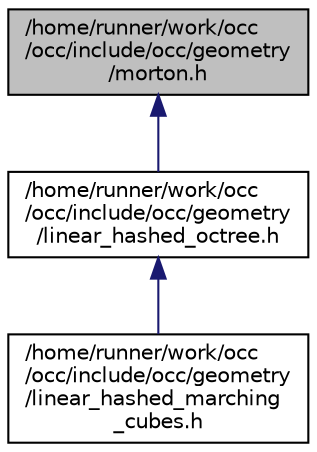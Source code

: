 digraph "/home/runner/work/occ/occ/include/occ/geometry/morton.h"
{
 // LATEX_PDF_SIZE
  bgcolor="transparent";
  edge [fontname="Helvetica",fontsize="10",labelfontname="Helvetica",labelfontsize="10"];
  node [fontname="Helvetica",fontsize="10",shape=record];
  Node1 [label="/home/runner/work/occ\l/occ/include/occ/geometry\l/morton.h",height=0.2,width=0.4,color="black", fillcolor="grey75", style="filled", fontcolor="black",tooltip=" "];
  Node1 -> Node2 [dir="back",color="midnightblue",fontsize="10",style="solid",fontname="Helvetica"];
  Node2 [label="/home/runner/work/occ\l/occ/include/occ/geometry\l/linear_hashed_octree.h",height=0.2,width=0.4,color="black",URL="$linear__hashed__octree_8h.html",tooltip=" "];
  Node2 -> Node3 [dir="back",color="midnightblue",fontsize="10",style="solid",fontname="Helvetica"];
  Node3 [label="/home/runner/work/occ\l/occ/include/occ/geometry\l/linear_hashed_marching\l_cubes.h",height=0.2,width=0.4,color="black",URL="$linear__hashed__marching__cubes_8h.html",tooltip=" "];
}
